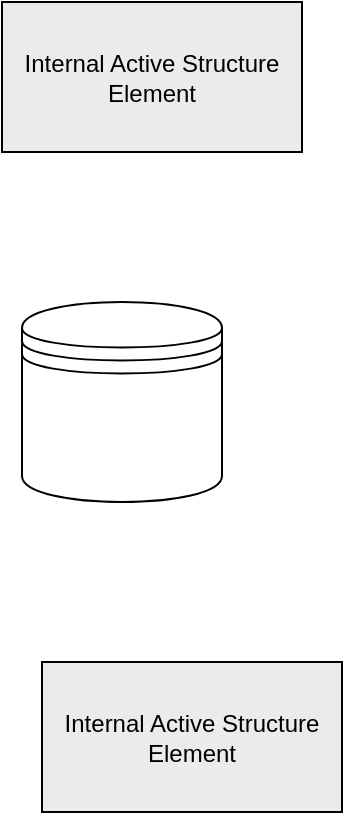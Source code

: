 <mxfile version="26.2.14">
  <diagram name="第 1 页" id="_zNGr6LoNDZ-EelbqwkR">
    <mxGraphModel dx="1221" dy="1103" grid="1" gridSize="10" guides="1" tooltips="1" connect="1" arrows="1" fold="1" page="1" pageScale="1" pageWidth="827" pageHeight="1169" math="0" shadow="0">
      <root>
        <mxCell id="0" />
        <mxCell id="1" parent="0" />
        <mxCell id="x9U1jVnIfnY6zVNZwdzU-3" value="Internal Active Structure Element" style="html=1;outlineConnect=0;whiteSpace=wrap;fillColor=#EBEBEB;shape=mxgraph.archimate3.application;appType=generic;archiType=square;" parent="1" vertex="1">
          <mxGeometry x="110" y="420" width="150" height="75" as="geometry" />
        </mxCell>
        <mxCell id="CMDXRM7V48VoU47ecRLq-4" value="Internal Active Structure Element" style="html=1;outlineConnect=0;whiteSpace=wrap;fillColor=#EBEBEB;shape=mxgraph.archimate3.application;appType=generic;archiType=square;" vertex="1" parent="1">
          <mxGeometry x="90" y="90" width="150" height="75" as="geometry" />
        </mxCell>
        <mxCell id="CMDXRM7V48VoU47ecRLq-6" value="" style="shape=datastore;html=1;labelPosition=center;verticalLabelPosition=bottom;align=center;verticalAlign=top;" vertex="1" parent="1">
          <mxGeometry x="100" y="240" width="100" height="100" as="geometry" />
        </mxCell>
      </root>
    </mxGraphModel>
  </diagram>
</mxfile>
